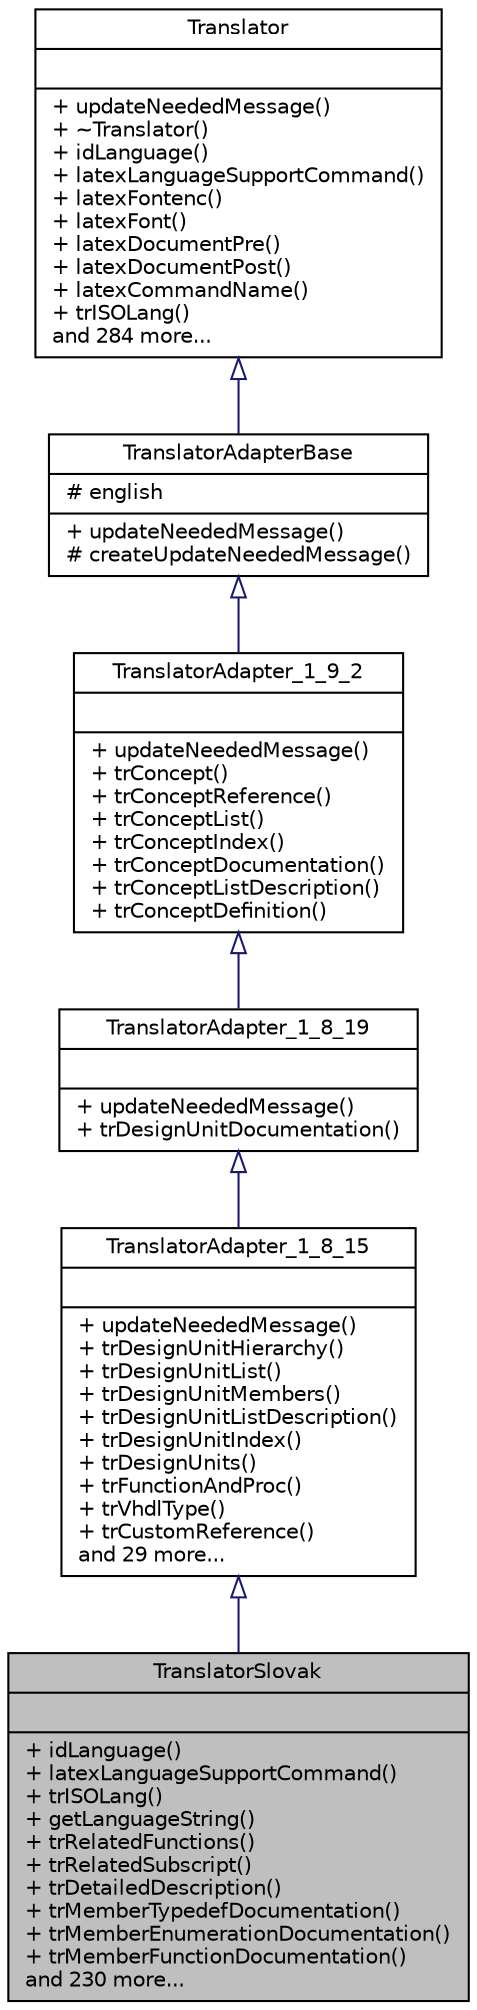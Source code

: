 digraph "TranslatorSlovak"
{
 // LATEX_PDF_SIZE
  edge [fontname="Helvetica",fontsize="10",labelfontname="Helvetica",labelfontsize="10"];
  node [fontname="Helvetica",fontsize="10",shape=record];
  Node1 [label="{TranslatorSlovak\n||+ idLanguage()\l+ latexLanguageSupportCommand()\l+ trISOLang()\l+ getLanguageString()\l+ trRelatedFunctions()\l+ trRelatedSubscript()\l+ trDetailedDescription()\l+ trMemberTypedefDocumentation()\l+ trMemberEnumerationDocumentation()\l+ trMemberFunctionDocumentation()\land 230 more...\l}",height=0.2,width=0.4,color="black", fillcolor="grey75", style="filled", fontcolor="black",tooltip=" "];
  Node2 -> Node1 [dir="back",color="midnightblue",fontsize="10",style="solid",arrowtail="onormal"];
  Node2 [label="{TranslatorAdapter_1_8_15\n||+ updateNeededMessage()\l+ trDesignUnitHierarchy()\l+ trDesignUnitList()\l+ trDesignUnitMembers()\l+ trDesignUnitListDescription()\l+ trDesignUnitIndex()\l+ trDesignUnits()\l+ trFunctionAndProc()\l+ trVhdlType()\l+ trCustomReference()\land 29 more...\l}",height=0.2,width=0.4,color="black", fillcolor="white", style="filled",URL="$classTranslatorAdapter__1__8__15.html",tooltip=" "];
  Node3 -> Node2 [dir="back",color="midnightblue",fontsize="10",style="solid",arrowtail="onormal"];
  Node3 [label="{TranslatorAdapter_1_8_19\n||+ updateNeededMessage()\l+ trDesignUnitDocumentation()\l}",height=0.2,width=0.4,color="black", fillcolor="white", style="filled",URL="$classTranslatorAdapter__1__8__19.html",tooltip=" "];
  Node4 -> Node3 [dir="back",color="midnightblue",fontsize="10",style="solid",arrowtail="onormal"];
  Node4 [label="{TranslatorAdapter_1_9_2\n||+ updateNeededMessage()\l+ trConcept()\l+ trConceptReference()\l+ trConceptList()\l+ trConceptIndex()\l+ trConceptDocumentation()\l+ trConceptListDescription()\l+ trConceptDefinition()\l}",height=0.2,width=0.4,color="black", fillcolor="white", style="filled",URL="$classTranslatorAdapter__1__9__2.html",tooltip=" "];
  Node5 -> Node4 [dir="back",color="midnightblue",fontsize="10",style="solid",arrowtail="onormal"];
  Node5 [label="{TranslatorAdapterBase\n|# english\l|+ updateNeededMessage()\l# createUpdateNeededMessage()\l}",height=0.2,width=0.4,color="black", fillcolor="white", style="filled",URL="$classTranslatorAdapterBase.html",tooltip=" "];
  Node6 -> Node5 [dir="back",color="midnightblue",fontsize="10",style="solid",arrowtail="onormal"];
  Node6 [label="{Translator\n||+ updateNeededMessage()\l+ ~Translator()\l+ idLanguage()\l+ latexLanguageSupportCommand()\l+ latexFontenc()\l+ latexFont()\l+ latexDocumentPre()\l+ latexDocumentPost()\l+ latexCommandName()\l+ trISOLang()\land 284 more...\l}",height=0.2,width=0.4,color="black", fillcolor="white", style="filled",URL="$classTranslator.html",tooltip=" "];
}
